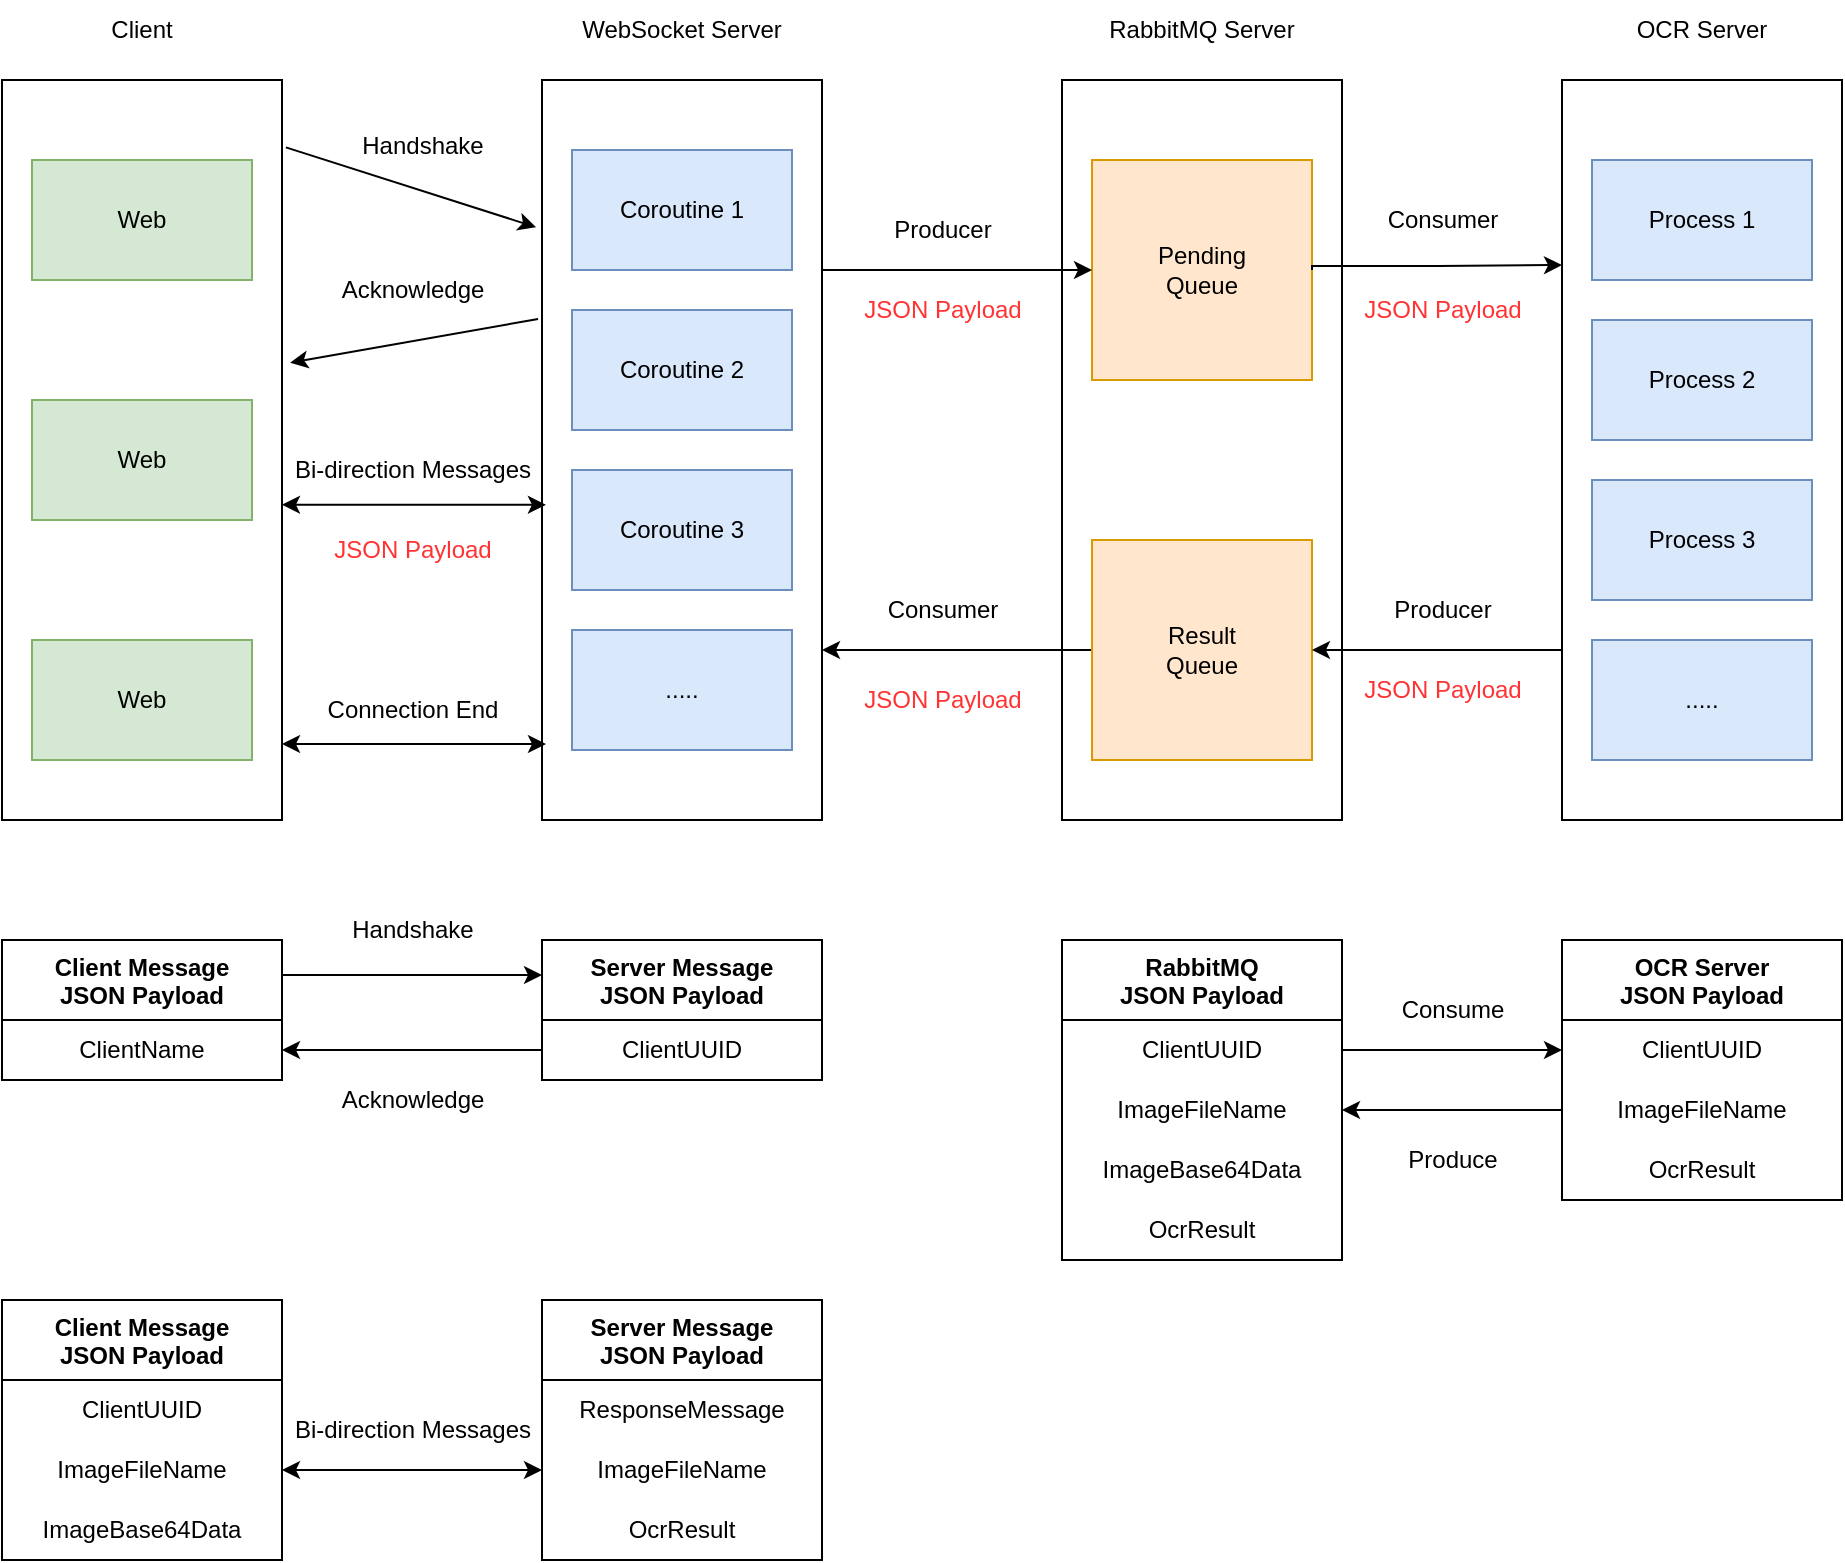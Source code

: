 <mxfile version="21.2.3" type="device">
  <diagram name="第 1 页" id="LXphBNRdYi32Dz727fMi">
    <mxGraphModel dx="1562" dy="837" grid="1" gridSize="10" guides="1" tooltips="1" connect="1" arrows="1" fold="1" page="1" pageScale="1" pageWidth="827" pageHeight="1169" math="0" shadow="0">
      <root>
        <mxCell id="0" />
        <mxCell id="1" parent="0" />
        <mxCell id="KqupfGYwpNCgRnsgn26B-1" value="" style="rounded=0;whiteSpace=wrap;html=1;" parent="1" vertex="1">
          <mxGeometry x="30" y="130" width="140" height="370" as="geometry" />
        </mxCell>
        <mxCell id="KqupfGYwpNCgRnsgn26B-2" value="Web" style="rounded=0;whiteSpace=wrap;html=1;fillColor=#d5e8d4;strokeColor=#82b366;" parent="1" vertex="1">
          <mxGeometry x="45" y="170" width="110" height="60" as="geometry" />
        </mxCell>
        <mxCell id="KqupfGYwpNCgRnsgn26B-5" value="Client" style="text;html=1;strokeColor=none;fillColor=none;align=center;verticalAlign=middle;whiteSpace=wrap;rounded=0;" parent="1" vertex="1">
          <mxGeometry x="70" y="90" width="60" height="30" as="geometry" />
        </mxCell>
        <mxCell id="KqupfGYwpNCgRnsgn26B-6" value="" style="rounded=0;whiteSpace=wrap;html=1;" parent="1" vertex="1">
          <mxGeometry x="300" y="130" width="140" height="370" as="geometry" />
        </mxCell>
        <mxCell id="KqupfGYwpNCgRnsgn26B-7" value="WebSocket Server" style="text;html=1;strokeColor=none;fillColor=none;align=center;verticalAlign=middle;whiteSpace=wrap;rounded=0;" parent="1" vertex="1">
          <mxGeometry x="315" y="90" width="110" height="30" as="geometry" />
        </mxCell>
        <mxCell id="KqupfGYwpNCgRnsgn26B-8" value="" style="endArrow=classic;html=1;rounded=0;exitX=1.014;exitY=0.091;exitDx=0;exitDy=0;exitPerimeter=0;entryX=-0.021;entryY=0.199;entryDx=0;entryDy=0;entryPerimeter=0;" parent="1" source="KqupfGYwpNCgRnsgn26B-1" target="KqupfGYwpNCgRnsgn26B-6" edge="1">
          <mxGeometry width="50" height="50" relative="1" as="geometry">
            <mxPoint x="390" y="330" as="sourcePoint" />
            <mxPoint x="440" y="280" as="targetPoint" />
          </mxGeometry>
        </mxCell>
        <mxCell id="KqupfGYwpNCgRnsgn26B-9" value="Handshake" style="text;html=1;align=center;verticalAlign=middle;resizable=0;points=[];autosize=1;strokeColor=none;fillColor=none;" parent="1" vertex="1">
          <mxGeometry x="200" y="148" width="80" height="30" as="geometry" />
        </mxCell>
        <mxCell id="KqupfGYwpNCgRnsgn26B-10" value="" style="endArrow=classic;html=1;rounded=0;entryX=1.029;entryY=0.382;entryDx=0;entryDy=0;entryPerimeter=0;exitX=-0.014;exitY=0.323;exitDx=0;exitDy=0;exitPerimeter=0;" parent="1" source="KqupfGYwpNCgRnsgn26B-6" target="KqupfGYwpNCgRnsgn26B-1" edge="1">
          <mxGeometry width="50" height="50" relative="1" as="geometry">
            <mxPoint x="390" y="330" as="sourcePoint" />
            <mxPoint x="440" y="280" as="targetPoint" />
          </mxGeometry>
        </mxCell>
        <mxCell id="KqupfGYwpNCgRnsgn26B-11" value="Acknowledge" style="text;html=1;align=center;verticalAlign=middle;resizable=0;points=[];autosize=1;strokeColor=none;fillColor=none;" parent="1" vertex="1">
          <mxGeometry x="190" y="220" width="90" height="30" as="geometry" />
        </mxCell>
        <mxCell id="KqupfGYwpNCgRnsgn26B-14" value="" style="endArrow=classic;startArrow=classic;html=1;rounded=0;exitX=1;exitY=0.574;exitDx=0;exitDy=0;exitPerimeter=0;entryX=0.014;entryY=0.574;entryDx=0;entryDy=0;entryPerimeter=0;" parent="1" source="KqupfGYwpNCgRnsgn26B-1" target="KqupfGYwpNCgRnsgn26B-6" edge="1">
          <mxGeometry width="50" height="50" relative="1" as="geometry">
            <mxPoint x="390" y="330" as="sourcePoint" />
            <mxPoint x="440" y="280" as="targetPoint" />
          </mxGeometry>
        </mxCell>
        <mxCell id="KqupfGYwpNCgRnsgn26B-15" value="Bi-direction Messages" style="text;html=1;align=center;verticalAlign=middle;resizable=0;points=[];autosize=1;strokeColor=none;fillColor=none;" parent="1" vertex="1">
          <mxGeometry x="165" y="310" width="140" height="30" as="geometry" />
        </mxCell>
        <mxCell id="KqupfGYwpNCgRnsgn26B-16" value="" style="endArrow=classic;startArrow=classic;html=1;rounded=0;exitX=1;exitY=0.574;exitDx=0;exitDy=0;exitPerimeter=0;entryX=0.014;entryY=0.574;entryDx=0;entryDy=0;entryPerimeter=0;" parent="1" edge="1">
          <mxGeometry width="50" height="50" relative="1" as="geometry">
            <mxPoint x="170" y="462" as="sourcePoint" />
            <mxPoint x="302" y="462" as="targetPoint" />
          </mxGeometry>
        </mxCell>
        <mxCell id="KqupfGYwpNCgRnsgn26B-17" value="Connection End" style="text;html=1;align=center;verticalAlign=middle;resizable=0;points=[];autosize=1;strokeColor=none;fillColor=none;" parent="1" vertex="1">
          <mxGeometry x="180" y="430" width="110" height="30" as="geometry" />
        </mxCell>
        <mxCell id="KqupfGYwpNCgRnsgn26B-19" value="" style="rounded=0;whiteSpace=wrap;html=1;" parent="1" vertex="1">
          <mxGeometry x="560" y="130" width="140" height="370" as="geometry" />
        </mxCell>
        <mxCell id="KqupfGYwpNCgRnsgn26B-20" value="RabbitMQ Server" style="text;html=1;strokeColor=none;fillColor=none;align=center;verticalAlign=middle;whiteSpace=wrap;rounded=0;" parent="1" vertex="1">
          <mxGeometry x="575" y="90" width="110" height="30" as="geometry" />
        </mxCell>
        <mxCell id="KqupfGYwpNCgRnsgn26B-22" value="Pending&lt;br&gt;Queue" style="rounded=0;whiteSpace=wrap;html=1;fillColor=#ffe6cc;strokeColor=#d79b00;" parent="1" vertex="1">
          <mxGeometry x="575" y="170" width="110" height="110" as="geometry" />
        </mxCell>
        <mxCell id="KqupfGYwpNCgRnsgn26B-25" style="edgeStyle=orthogonalEdgeStyle;rounded=0;orthogonalLoop=1;jettySize=auto;html=1;exitX=0;exitY=0.5;exitDx=0;exitDy=0;" parent="1" source="KqupfGYwpNCgRnsgn26B-23" edge="1">
          <mxGeometry relative="1" as="geometry">
            <mxPoint x="440" y="415" as="targetPoint" />
          </mxGeometry>
        </mxCell>
        <mxCell id="KqupfGYwpNCgRnsgn26B-23" value="Result&lt;br&gt;Queue" style="rounded=0;whiteSpace=wrap;html=1;fillColor=#ffe6cc;strokeColor=#d79b00;" parent="1" vertex="1">
          <mxGeometry x="575" y="360" width="110" height="110" as="geometry" />
        </mxCell>
        <mxCell id="KqupfGYwpNCgRnsgn26B-24" style="edgeStyle=orthogonalEdgeStyle;rounded=0;orthogonalLoop=1;jettySize=auto;html=1;exitX=1;exitY=0.25;exitDx=0;exitDy=0;entryX=0;entryY=0.5;entryDx=0;entryDy=0;" parent="1" source="KqupfGYwpNCgRnsgn26B-6" target="KqupfGYwpNCgRnsgn26B-22" edge="1">
          <mxGeometry relative="1" as="geometry">
            <Array as="points">
              <mxPoint x="440" y="225" />
            </Array>
          </mxGeometry>
        </mxCell>
        <mxCell id="KqupfGYwpNCgRnsgn26B-26" value="&lt;font color=&quot;#ff3333&quot;&gt;JSON Payload&lt;/font&gt;" style="text;html=1;align=center;verticalAlign=middle;resizable=0;points=[];autosize=1;strokeColor=none;fillColor=none;" parent="1" vertex="1">
          <mxGeometry x="185" y="350" width="100" height="30" as="geometry" />
        </mxCell>
        <mxCell id="KqupfGYwpNCgRnsgn26B-28" value="&lt;font color=&quot;#ff3333&quot;&gt;JSON Payload&lt;/font&gt;" style="text;html=1;align=center;verticalAlign=middle;resizable=0;points=[];autosize=1;strokeColor=none;fillColor=none;" parent="1" vertex="1">
          <mxGeometry x="450" y="230" width="100" height="30" as="geometry" />
        </mxCell>
        <mxCell id="KqupfGYwpNCgRnsgn26B-29" value="&lt;font color=&quot;#ff3333&quot;&gt;JSON Payload&lt;/font&gt;" style="text;html=1;align=center;verticalAlign=middle;resizable=0;points=[];autosize=1;strokeColor=none;fillColor=none;" parent="1" vertex="1">
          <mxGeometry x="450" y="425" width="100" height="30" as="geometry" />
        </mxCell>
        <mxCell id="KqupfGYwpNCgRnsgn26B-30" value="Web" style="rounded=0;whiteSpace=wrap;html=1;fillColor=#d5e8d4;strokeColor=#82b366;" parent="1" vertex="1">
          <mxGeometry x="45" y="290" width="110" height="60" as="geometry" />
        </mxCell>
        <mxCell id="KqupfGYwpNCgRnsgn26B-31" value="Web" style="rounded=0;whiteSpace=wrap;html=1;fillColor=#d5e8d4;strokeColor=#82b366;" parent="1" vertex="1">
          <mxGeometry x="45" y="410" width="110" height="60" as="geometry" />
        </mxCell>
        <mxCell id="KqupfGYwpNCgRnsgn26B-32" value="Producer" style="text;html=1;align=center;verticalAlign=middle;resizable=0;points=[];autosize=1;strokeColor=none;fillColor=none;" parent="1" vertex="1">
          <mxGeometry x="465" y="190" width="70" height="30" as="geometry" />
        </mxCell>
        <mxCell id="KqupfGYwpNCgRnsgn26B-33" value="Consumer" style="text;html=1;align=center;verticalAlign=middle;resizable=0;points=[];autosize=1;strokeColor=none;fillColor=none;" parent="1" vertex="1">
          <mxGeometry x="460" y="380" width="80" height="30" as="geometry" />
        </mxCell>
        <mxCell id="PRVAVNiG4iK3DcqKCOQi-12" style="edgeStyle=orthogonalEdgeStyle;rounded=0;orthogonalLoop=1;jettySize=auto;html=1;exitX=1;exitY=0.25;exitDx=0;exitDy=0;entryX=0;entryY=0.25;entryDx=0;entryDy=0;" parent="1" source="KqupfGYwpNCgRnsgn26B-40" target="KqupfGYwpNCgRnsgn26B-43" edge="1">
          <mxGeometry relative="1" as="geometry" />
        </mxCell>
        <mxCell id="KqupfGYwpNCgRnsgn26B-40" value="Client Message&lt;br style=&quot;border-color: var(--border-color);&quot;&gt;JSON Payload" style="swimlane;fontStyle=1;align=center;verticalAlign=top;childLayout=stackLayout;horizontal=1;startSize=40;horizontalStack=0;resizeParent=1;resizeParentMax=0;resizeLast=0;collapsible=0;marginBottom=0;html=1;whiteSpace=wrap;" parent="1" vertex="1">
          <mxGeometry x="30" y="560" width="140" height="70" as="geometry" />
        </mxCell>
        <mxCell id="qoFY-LqlF0WkJDyeRGyF-2" value="ClientName" style="text;html=1;strokeColor=none;fillColor=none;align=center;verticalAlign=middle;spacingLeft=4;spacingRight=4;overflow=hidden;rotatable=0;points=[[0,0.5],[1,0.5]];portConstraint=eastwest;whiteSpace=wrap;" parent="KqupfGYwpNCgRnsgn26B-40" vertex="1">
          <mxGeometry y="40" width="140" height="30" as="geometry" />
        </mxCell>
        <mxCell id="KqupfGYwpNCgRnsgn26B-43" value="Server Message&lt;br style=&quot;border-color: var(--border-color);&quot;&gt;JSON Payload" style="swimlane;fontStyle=1;align=center;verticalAlign=top;childLayout=stackLayout;horizontal=1;startSize=40;horizontalStack=0;resizeParent=1;resizeParentMax=0;resizeLast=0;collapsible=0;marginBottom=0;html=1;whiteSpace=wrap;" parent="1" vertex="1">
          <mxGeometry x="300" y="560" width="140" height="70" as="geometry" />
        </mxCell>
        <mxCell id="KqupfGYwpNCgRnsgn26B-47" value="ClientUUID" style="text;html=1;strokeColor=none;fillColor=none;align=center;verticalAlign=middle;spacingLeft=4;spacingRight=4;overflow=hidden;rotatable=0;points=[[0,0.5],[1,0.5]];portConstraint=eastwest;whiteSpace=wrap;" parent="KqupfGYwpNCgRnsgn26B-43" vertex="1">
          <mxGeometry y="40" width="140" height="30" as="geometry" />
        </mxCell>
        <mxCell id="KqupfGYwpNCgRnsgn26B-48" value="RabbitMQ&lt;br&gt;JSON Payload" style="swimlane;fontStyle=1;align=center;verticalAlign=top;childLayout=stackLayout;horizontal=1;startSize=40;horizontalStack=0;resizeParent=1;resizeParentMax=0;resizeLast=0;collapsible=0;marginBottom=0;html=1;whiteSpace=wrap;" parent="1" vertex="1">
          <mxGeometry x="560" y="560" width="140" height="160" as="geometry" />
        </mxCell>
        <mxCell id="j6kptWZ_kedB2TX_4ibh-8" value="ClientUUID" style="text;html=1;strokeColor=none;fillColor=none;align=center;verticalAlign=middle;spacingLeft=4;spacingRight=4;overflow=hidden;rotatable=0;points=[[0,0.5],[1,0.5]];portConstraint=eastwest;whiteSpace=wrap;" parent="KqupfGYwpNCgRnsgn26B-48" vertex="1">
          <mxGeometry y="40" width="140" height="30" as="geometry" />
        </mxCell>
        <mxCell id="HzzBQW3_Ap6hoxM3S4qQ-1" value="ImageFileName" style="text;html=1;strokeColor=none;fillColor=none;align=center;verticalAlign=middle;spacingLeft=4;spacingRight=4;overflow=hidden;rotatable=0;points=[[0,0.5],[1,0.5]];portConstraint=eastwest;whiteSpace=wrap;" vertex="1" parent="KqupfGYwpNCgRnsgn26B-48">
          <mxGeometry y="70" width="140" height="30" as="geometry" />
        </mxCell>
        <mxCell id="KqupfGYwpNCgRnsgn26B-50" value="ImageBase64Data" style="text;html=1;strokeColor=none;fillColor=none;align=center;verticalAlign=middle;spacingLeft=4;spacingRight=4;overflow=hidden;rotatable=0;points=[[0,0.5],[1,0.5]];portConstraint=eastwest;whiteSpace=wrap;" parent="KqupfGYwpNCgRnsgn26B-48" vertex="1">
          <mxGeometry y="100" width="140" height="30" as="geometry" />
        </mxCell>
        <mxCell id="KqupfGYwpNCgRnsgn26B-51" value="OcrResult" style="text;html=1;strokeColor=none;fillColor=none;align=center;verticalAlign=middle;spacingLeft=4;spacingRight=4;overflow=hidden;rotatable=0;points=[[0,0.5],[1,0.5]];portConstraint=eastwest;whiteSpace=wrap;" parent="KqupfGYwpNCgRnsgn26B-48" vertex="1">
          <mxGeometry y="130" width="140" height="30" as="geometry" />
        </mxCell>
        <mxCell id="KqupfGYwpNCgRnsgn26B-66" style="edgeStyle=orthogonalEdgeStyle;rounded=0;orthogonalLoop=1;jettySize=auto;html=1;exitX=0;exitY=0.75;exitDx=0;exitDy=0;entryX=1;entryY=0.5;entryDx=0;entryDy=0;" parent="1" source="KqupfGYwpNCgRnsgn26B-52" target="KqupfGYwpNCgRnsgn26B-23" edge="1">
          <mxGeometry relative="1" as="geometry">
            <Array as="points">
              <mxPoint x="810" y="415" />
            </Array>
          </mxGeometry>
        </mxCell>
        <mxCell id="KqupfGYwpNCgRnsgn26B-52" value="" style="rounded=0;whiteSpace=wrap;html=1;" parent="1" vertex="1">
          <mxGeometry x="810" y="130" width="140" height="370" as="geometry" />
        </mxCell>
        <mxCell id="KqupfGYwpNCgRnsgn26B-53" value="Process 1" style="rounded=0;whiteSpace=wrap;html=1;fillColor=#dae8fc;strokeColor=#6c8ebf;" parent="1" vertex="1">
          <mxGeometry x="825" y="170" width="110" height="60" as="geometry" />
        </mxCell>
        <mxCell id="KqupfGYwpNCgRnsgn26B-54" value="OCR Server" style="text;html=1;strokeColor=none;fillColor=none;align=center;verticalAlign=middle;whiteSpace=wrap;rounded=0;" parent="1" vertex="1">
          <mxGeometry x="845" y="90" width="70" height="30" as="geometry" />
        </mxCell>
        <mxCell id="KqupfGYwpNCgRnsgn26B-55" value="Process 2" style="rounded=0;whiteSpace=wrap;html=1;fillColor=#dae8fc;strokeColor=#6c8ebf;" parent="1" vertex="1">
          <mxGeometry x="825" y="250" width="110" height="60" as="geometry" />
        </mxCell>
        <mxCell id="KqupfGYwpNCgRnsgn26B-56" value="....." style="rounded=0;whiteSpace=wrap;html=1;fillColor=#dae8fc;strokeColor=#6c8ebf;" parent="1" vertex="1">
          <mxGeometry x="825" y="410" width="110" height="60" as="geometry" />
        </mxCell>
        <mxCell id="KqupfGYwpNCgRnsgn26B-57" value="Process 3" style="rounded=0;whiteSpace=wrap;html=1;fillColor=#dae8fc;strokeColor=#6c8ebf;" parent="1" vertex="1">
          <mxGeometry x="825" y="330" width="110" height="60" as="geometry" />
        </mxCell>
        <mxCell id="KqupfGYwpNCgRnsgn26B-58" value="OCR Server&lt;br&gt;JSON Payload" style="swimlane;fontStyle=1;align=center;verticalAlign=top;childLayout=stackLayout;horizontal=1;startSize=40;horizontalStack=0;resizeParent=1;resizeParentMax=0;resizeLast=0;collapsible=0;marginBottom=0;html=1;whiteSpace=wrap;" parent="1" vertex="1">
          <mxGeometry x="810" y="560" width="140" height="130" as="geometry" />
        </mxCell>
        <mxCell id="j6kptWZ_kedB2TX_4ibh-9" value="ClientUUID" style="text;html=1;strokeColor=none;fillColor=none;align=center;verticalAlign=middle;spacingLeft=4;spacingRight=4;overflow=hidden;rotatable=0;points=[[0,0.5],[1,0.5]];portConstraint=eastwest;whiteSpace=wrap;" parent="KqupfGYwpNCgRnsgn26B-58" vertex="1">
          <mxGeometry y="40" width="140" height="30" as="geometry" />
        </mxCell>
        <mxCell id="HzzBQW3_Ap6hoxM3S4qQ-2" value="ImageFileName" style="text;html=1;strokeColor=none;fillColor=none;align=center;verticalAlign=middle;spacingLeft=4;spacingRight=4;overflow=hidden;rotatable=0;points=[[0,0.5],[1,0.5]];portConstraint=eastwest;whiteSpace=wrap;" vertex="1" parent="KqupfGYwpNCgRnsgn26B-58">
          <mxGeometry y="70" width="140" height="30" as="geometry" />
        </mxCell>
        <mxCell id="KqupfGYwpNCgRnsgn26B-61" value="OcrResult" style="text;html=1;strokeColor=none;fillColor=none;align=center;verticalAlign=middle;spacingLeft=4;spacingRight=4;overflow=hidden;rotatable=0;points=[[0,0.5],[1,0.5]];portConstraint=eastwest;whiteSpace=wrap;" parent="KqupfGYwpNCgRnsgn26B-58" vertex="1">
          <mxGeometry y="100" width="140" height="30" as="geometry" />
        </mxCell>
        <mxCell id="KqupfGYwpNCgRnsgn26B-62" style="edgeStyle=orthogonalEdgeStyle;rounded=0;orthogonalLoop=1;jettySize=auto;html=1;exitX=1;exitY=0.5;exitDx=0;exitDy=0;entryX=0;entryY=0.25;entryDx=0;entryDy=0;" parent="1" source="KqupfGYwpNCgRnsgn26B-22" target="KqupfGYwpNCgRnsgn26B-52" edge="1">
          <mxGeometry relative="1" as="geometry">
            <Array as="points">
              <mxPoint x="685" y="223" />
              <mxPoint x="748" y="223" />
            </Array>
          </mxGeometry>
        </mxCell>
        <mxCell id="KqupfGYwpNCgRnsgn26B-67" value="&lt;font color=&quot;#ff3333&quot;&gt;JSON Payload&lt;/font&gt;" style="text;html=1;align=center;verticalAlign=middle;resizable=0;points=[];autosize=1;strokeColor=none;fillColor=none;" parent="1" vertex="1">
          <mxGeometry x="700" y="230" width="100" height="30" as="geometry" />
        </mxCell>
        <mxCell id="KqupfGYwpNCgRnsgn26B-68" value="Consumer" style="text;html=1;align=center;verticalAlign=middle;resizable=0;points=[];autosize=1;strokeColor=none;fillColor=none;" parent="1" vertex="1">
          <mxGeometry x="710" y="185" width="80" height="30" as="geometry" />
        </mxCell>
        <mxCell id="KqupfGYwpNCgRnsgn26B-69" value="&lt;font color=&quot;#ff3333&quot;&gt;JSON Payload&lt;/font&gt;" style="text;html=1;align=center;verticalAlign=middle;resizable=0;points=[];autosize=1;strokeColor=none;fillColor=none;" parent="1" vertex="1">
          <mxGeometry x="700" y="420" width="100" height="30" as="geometry" />
        </mxCell>
        <mxCell id="KqupfGYwpNCgRnsgn26B-70" value="Producer" style="text;html=1;align=center;verticalAlign=middle;resizable=0;points=[];autosize=1;strokeColor=none;fillColor=none;" parent="1" vertex="1">
          <mxGeometry x="715" y="380" width="70" height="30" as="geometry" />
        </mxCell>
        <mxCell id="j6kptWZ_kedB2TX_4ibh-1" value="Coroutine 1" style="rounded=0;whiteSpace=wrap;html=1;fillColor=#dae8fc;strokeColor=#6c8ebf;" parent="1" vertex="1">
          <mxGeometry x="315" y="165" width="110" height="60" as="geometry" />
        </mxCell>
        <mxCell id="j6kptWZ_kedB2TX_4ibh-2" value="Coroutine 2" style="rounded=0;whiteSpace=wrap;html=1;fillColor=#dae8fc;strokeColor=#6c8ebf;" parent="1" vertex="1">
          <mxGeometry x="315" y="245" width="110" height="60" as="geometry" />
        </mxCell>
        <mxCell id="j6kptWZ_kedB2TX_4ibh-3" value="....." style="rounded=0;whiteSpace=wrap;html=1;fillColor=#dae8fc;strokeColor=#6c8ebf;" parent="1" vertex="1">
          <mxGeometry x="315" y="405" width="110" height="60" as="geometry" />
        </mxCell>
        <mxCell id="j6kptWZ_kedB2TX_4ibh-4" value="Coroutine 3" style="rounded=0;whiteSpace=wrap;html=1;fillColor=#dae8fc;strokeColor=#6c8ebf;" parent="1" vertex="1">
          <mxGeometry x="315" y="325" width="110" height="60" as="geometry" />
        </mxCell>
        <mxCell id="PRVAVNiG4iK3DcqKCOQi-2" value="Client Message&lt;br style=&quot;border-color: var(--border-color);&quot;&gt;JSON Payload" style="swimlane;fontStyle=1;align=center;verticalAlign=top;childLayout=stackLayout;horizontal=1;startSize=40;horizontalStack=0;resizeParent=1;resizeParentMax=0;resizeLast=0;collapsible=0;marginBottom=0;html=1;whiteSpace=wrap;" parent="1" vertex="1">
          <mxGeometry x="30" y="740" width="140" height="130" as="geometry" />
        </mxCell>
        <mxCell id="PRVAVNiG4iK3DcqKCOQi-11" value="ClientUUID" style="text;html=1;strokeColor=none;fillColor=none;align=center;verticalAlign=middle;spacingLeft=4;spacingRight=4;overflow=hidden;rotatable=0;points=[[0,0.5],[1,0.5]];portConstraint=eastwest;whiteSpace=wrap;" parent="PRVAVNiG4iK3DcqKCOQi-2" vertex="1">
          <mxGeometry y="40" width="140" height="30" as="geometry" />
        </mxCell>
        <mxCell id="PRVAVNiG4iK3DcqKCOQi-4" value="ImageFileName" style="text;html=1;strokeColor=none;fillColor=none;align=center;verticalAlign=middle;spacingLeft=4;spacingRight=4;overflow=hidden;rotatable=0;points=[[0,0.5],[1,0.5]];portConstraint=eastwest;whiteSpace=wrap;" parent="PRVAVNiG4iK3DcqKCOQi-2" vertex="1">
          <mxGeometry y="70" width="140" height="30" as="geometry" />
        </mxCell>
        <mxCell id="PRVAVNiG4iK3DcqKCOQi-5" value="ImageBase64Data" style="text;html=1;strokeColor=none;fillColor=none;align=center;verticalAlign=middle;spacingLeft=4;spacingRight=4;overflow=hidden;rotatable=0;points=[[0,0.5],[1,0.5]];portConstraint=eastwest;whiteSpace=wrap;" parent="PRVAVNiG4iK3DcqKCOQi-2" vertex="1">
          <mxGeometry y="100" width="140" height="30" as="geometry" />
        </mxCell>
        <mxCell id="PRVAVNiG4iK3DcqKCOQi-6" value="Server Message&lt;br style=&quot;border-color: var(--border-color);&quot;&gt;JSON Payload" style="swimlane;fontStyle=1;align=center;verticalAlign=top;childLayout=stackLayout;horizontal=1;startSize=40;horizontalStack=0;resizeParent=1;resizeParentMax=0;resizeLast=0;collapsible=0;marginBottom=0;html=1;whiteSpace=wrap;" parent="1" vertex="1">
          <mxGeometry x="300" y="740" width="140" height="130" as="geometry" />
        </mxCell>
        <mxCell id="PRVAVNiG4iK3DcqKCOQi-7" value="ResponseMessage" style="text;html=1;strokeColor=none;fillColor=none;align=center;verticalAlign=middle;spacingLeft=4;spacingRight=4;overflow=hidden;rotatable=0;points=[[0,0.5],[1,0.5]];portConstraint=eastwest;whiteSpace=wrap;" parent="PRVAVNiG4iK3DcqKCOQi-6" vertex="1">
          <mxGeometry y="40" width="140" height="30" as="geometry" />
        </mxCell>
        <mxCell id="PRVAVNiG4iK3DcqKCOQi-8" value="ImageFileName" style="text;html=1;strokeColor=none;fillColor=none;align=center;verticalAlign=middle;spacingLeft=4;spacingRight=4;overflow=hidden;rotatable=0;points=[[0,0.5],[1,0.5]];portConstraint=eastwest;whiteSpace=wrap;" parent="PRVAVNiG4iK3DcqKCOQi-6" vertex="1">
          <mxGeometry y="70" width="140" height="30" as="geometry" />
        </mxCell>
        <mxCell id="PRVAVNiG4iK3DcqKCOQi-9" value="OcrResult" style="text;html=1;strokeColor=none;fillColor=none;align=center;verticalAlign=middle;spacingLeft=4;spacingRight=4;overflow=hidden;rotatable=0;points=[[0,0.5],[1,0.5]];portConstraint=eastwest;whiteSpace=wrap;" parent="PRVAVNiG4iK3DcqKCOQi-6" vertex="1">
          <mxGeometry y="100" width="140" height="30" as="geometry" />
        </mxCell>
        <mxCell id="PRVAVNiG4iK3DcqKCOQi-13" style="edgeStyle=orthogonalEdgeStyle;rounded=0;orthogonalLoop=1;jettySize=auto;html=1;exitX=0;exitY=0.5;exitDx=0;exitDy=0;" parent="1" source="KqupfGYwpNCgRnsgn26B-47" target="qoFY-LqlF0WkJDyeRGyF-2" edge="1">
          <mxGeometry relative="1" as="geometry" />
        </mxCell>
        <mxCell id="PRVAVNiG4iK3DcqKCOQi-14" value="Handshake" style="text;html=1;align=center;verticalAlign=middle;resizable=0;points=[];autosize=1;strokeColor=none;fillColor=none;" parent="1" vertex="1">
          <mxGeometry x="195" y="540" width="80" height="30" as="geometry" />
        </mxCell>
        <mxCell id="PRVAVNiG4iK3DcqKCOQi-15" value="Acknowledge" style="text;html=1;align=center;verticalAlign=middle;resizable=0;points=[];autosize=1;strokeColor=none;fillColor=none;" parent="1" vertex="1">
          <mxGeometry x="190" y="625" width="90" height="30" as="geometry" />
        </mxCell>
        <mxCell id="PRVAVNiG4iK3DcqKCOQi-16" style="edgeStyle=orthogonalEdgeStyle;rounded=0;orthogonalLoop=1;jettySize=auto;html=1;exitX=1;exitY=0.5;exitDx=0;exitDy=0;entryX=0;entryY=0.5;entryDx=0;entryDy=0;startArrow=classic;startFill=1;" parent="1" source="PRVAVNiG4iK3DcqKCOQi-4" target="PRVAVNiG4iK3DcqKCOQi-8" edge="1">
          <mxGeometry relative="1" as="geometry" />
        </mxCell>
        <mxCell id="PRVAVNiG4iK3DcqKCOQi-17" value="Bi-direction Messages" style="text;html=1;align=center;verticalAlign=middle;resizable=0;points=[];autosize=1;strokeColor=none;fillColor=none;" parent="1" vertex="1">
          <mxGeometry x="165" y="790" width="140" height="30" as="geometry" />
        </mxCell>
        <mxCell id="HzzBQW3_Ap6hoxM3S4qQ-3" style="edgeStyle=orthogonalEdgeStyle;rounded=0;orthogonalLoop=1;jettySize=auto;html=1;entryX=0;entryY=0.5;entryDx=0;entryDy=0;" edge="1" parent="1" source="j6kptWZ_kedB2TX_4ibh-8" target="j6kptWZ_kedB2TX_4ibh-9">
          <mxGeometry relative="1" as="geometry" />
        </mxCell>
        <mxCell id="HzzBQW3_Ap6hoxM3S4qQ-4" style="edgeStyle=orthogonalEdgeStyle;rounded=0;orthogonalLoop=1;jettySize=auto;html=1;exitX=0;exitY=0.5;exitDx=0;exitDy=0;entryX=1;entryY=0.5;entryDx=0;entryDy=0;" edge="1" parent="1" source="HzzBQW3_Ap6hoxM3S4qQ-2" target="HzzBQW3_Ap6hoxM3S4qQ-1">
          <mxGeometry relative="1" as="geometry" />
        </mxCell>
        <mxCell id="HzzBQW3_Ap6hoxM3S4qQ-5" value="Consume" style="text;html=1;align=center;verticalAlign=middle;resizable=0;points=[];autosize=1;strokeColor=none;fillColor=none;" vertex="1" parent="1">
          <mxGeometry x="720" y="580" width="70" height="30" as="geometry" />
        </mxCell>
        <mxCell id="HzzBQW3_Ap6hoxM3S4qQ-6" value="Produce" style="text;html=1;align=center;verticalAlign=middle;resizable=0;points=[];autosize=1;strokeColor=none;fillColor=none;" vertex="1" parent="1">
          <mxGeometry x="720" y="655" width="70" height="30" as="geometry" />
        </mxCell>
      </root>
    </mxGraphModel>
  </diagram>
</mxfile>
